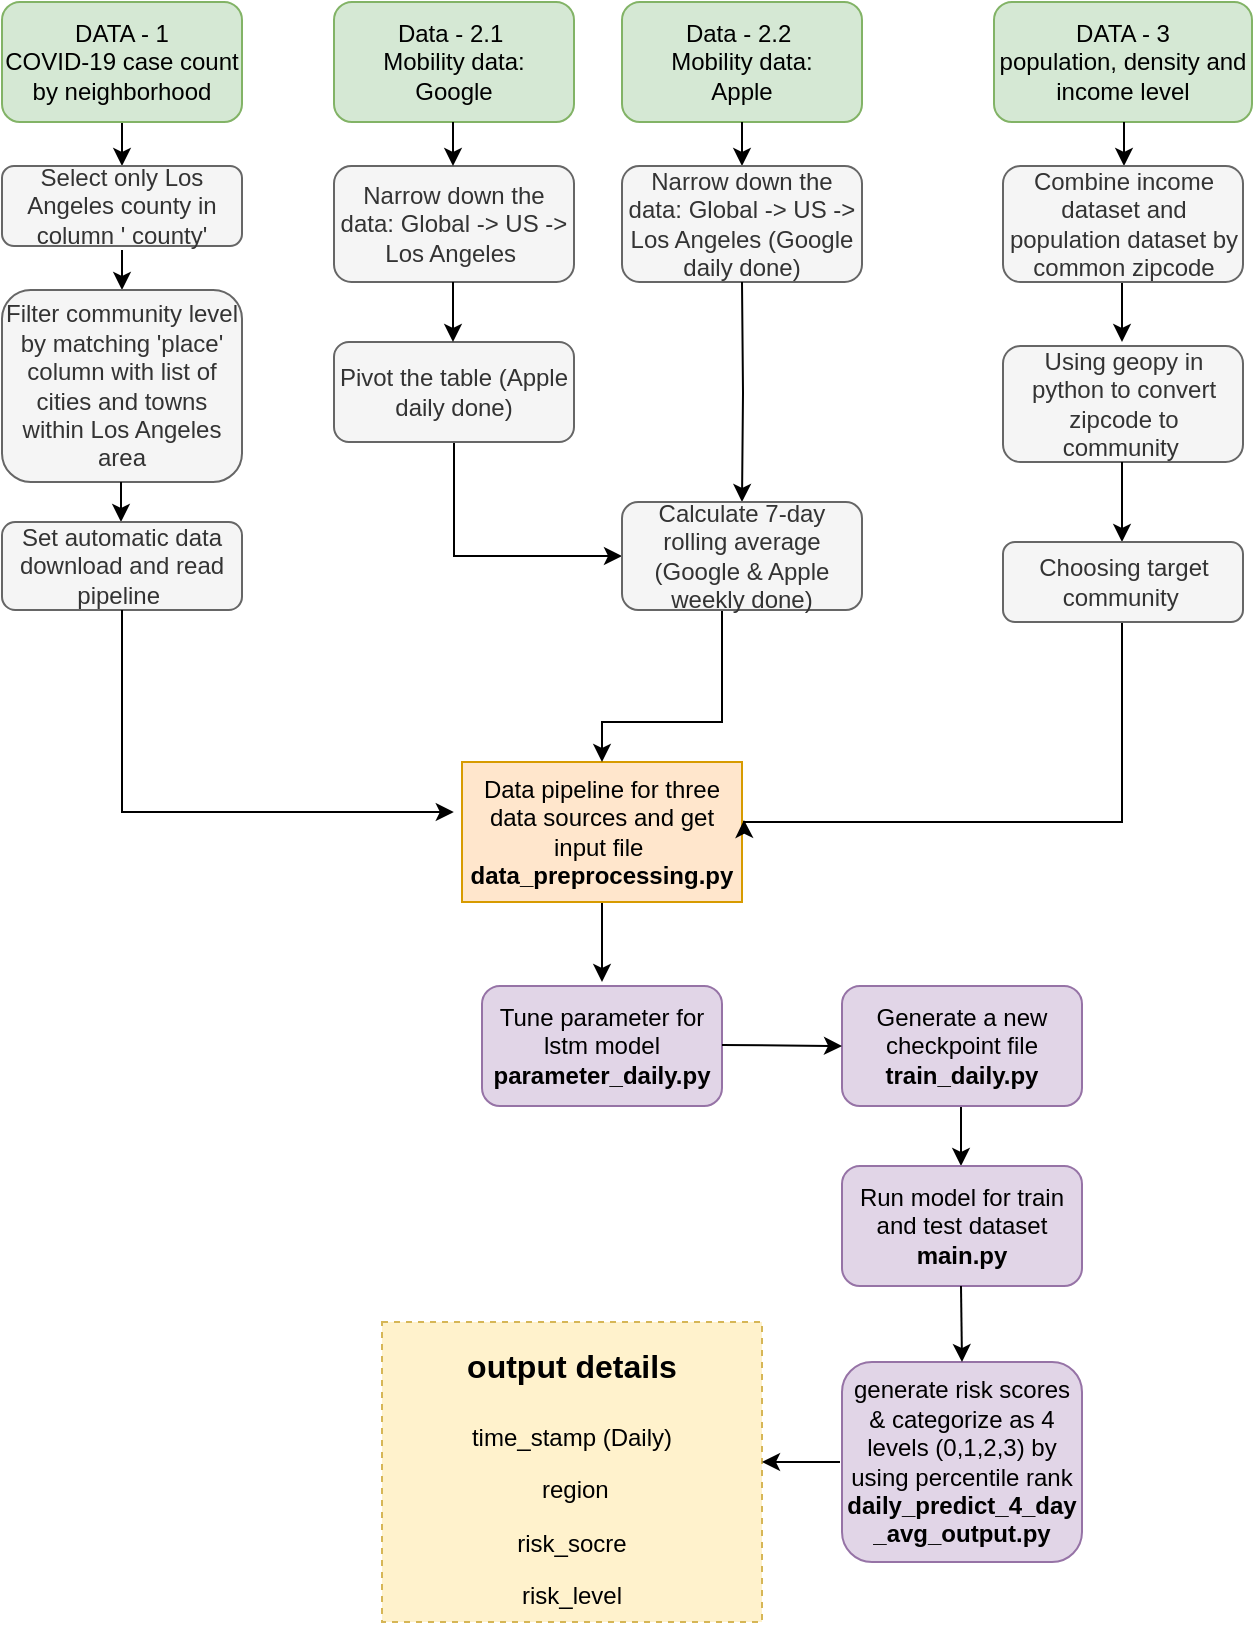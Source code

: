 <mxfile version="13.6.2" type="github">
  <diagram id="n8BWnJe9wmHFYGAis24Z" name="Page-1">
    <mxGraphModel dx="872" dy="428" grid="1" gridSize="10" guides="1" tooltips="1" connect="1" arrows="1" fold="1" page="1" pageScale="1" pageWidth="827" pageHeight="1169" math="0" shadow="0">
      <root>
        <mxCell id="0" />
        <mxCell id="1" parent="0" />
        <mxCell id="cCQW8uKocdd_1a3b0VfQ-2" value="Data - 2.2&amp;nbsp;&lt;br&gt;Mobility data: &lt;br&gt;Apple" style="rounded=1;whiteSpace=wrap;html=1;fillColor=#d5e8d4;strokeColor=#82b366;" parent="1" vertex="1">
          <mxGeometry x="360" y="30" width="120" height="60" as="geometry" />
        </mxCell>
        <mxCell id="cCQW8uKocdd_1a3b0VfQ-3" value="" style="edgeStyle=orthogonalEdgeStyle;rounded=0;orthogonalLoop=1;jettySize=auto;html=1;" parent="1" edge="1">
          <mxGeometry relative="1" as="geometry">
            <mxPoint x="110" y="72" as="sourcePoint" />
            <mxPoint x="110" y="112" as="targetPoint" />
            <Array as="points">
              <mxPoint x="110" y="112" />
              <mxPoint x="110" y="112" />
            </Array>
          </mxGeometry>
        </mxCell>
        <mxCell id="cCQW8uKocdd_1a3b0VfQ-4" value="DATA - 1&lt;br&gt;COVID-19 case count by neighborhood" style="rounded=1;whiteSpace=wrap;html=1;fillColor=#d5e8d4;strokeColor=#82b366;" parent="1" vertex="1">
          <mxGeometry x="50" y="30" width="120" height="60" as="geometry" />
        </mxCell>
        <mxCell id="cCQW8uKocdd_1a3b0VfQ-6" value="DATA - 3&lt;br&gt;population, density and income level" style="rounded=1;whiteSpace=wrap;html=1;fillColor=#d5e8d4;strokeColor=#82b366;" parent="1" vertex="1">
          <mxGeometry x="546" y="30" width="129" height="60" as="geometry" />
        </mxCell>
        <mxCell id="cCQW8uKocdd_1a3b0VfQ-11" value="" style="edgeStyle=orthogonalEdgeStyle;rounded=0;orthogonalLoop=1;jettySize=auto;html=1;" parent="1" source="cCQW8uKocdd_1a3b0VfQ-12" edge="1">
          <mxGeometry relative="1" as="geometry">
            <mxPoint x="350" y="520" as="targetPoint" />
            <Array as="points">
              <mxPoint x="350" y="510" />
              <mxPoint x="350" y="510" />
            </Array>
          </mxGeometry>
        </mxCell>
        <mxCell id="cCQW8uKocdd_1a3b0VfQ-12" value="Data pipeline for three data sources and get input file&amp;nbsp;&lt;br&gt;&lt;b&gt;data_preprocessing.py&lt;/b&gt;" style="rounded=0;whiteSpace=wrap;html=1;fillColor=#ffe6cc;strokeColor=#d79b00;" parent="1" vertex="1">
          <mxGeometry x="280" y="410" width="140" height="70" as="geometry" />
        </mxCell>
        <mxCell id="1IQ4xqfNWhl-1mDxlvzx-5" value="" style="edgeStyle=orthogonalEdgeStyle;rounded=0;orthogonalLoop=1;jettySize=auto;html=1;" parent="1" edge="1">
          <mxGeometry relative="1" as="geometry">
            <mxPoint x="610" y="170" as="sourcePoint" />
            <mxPoint x="610" y="200" as="targetPoint" />
          </mxGeometry>
        </mxCell>
        <mxCell id="1IQ4xqfNWhl-1mDxlvzx-6" value="" style="edgeStyle=orthogonalEdgeStyle;rounded=0;orthogonalLoop=1;jettySize=auto;html=1;entryX=1.007;entryY=0.414;entryDx=0;entryDy=0;entryPerimeter=0;" parent="1" edge="1" target="cCQW8uKocdd_1a3b0VfQ-12">
          <mxGeometry relative="1" as="geometry">
            <mxPoint x="610" y="310" as="sourcePoint" />
            <mxPoint x="430" y="440" as="targetPoint" />
            <Array as="points">
              <mxPoint x="610" y="440" />
            </Array>
          </mxGeometry>
        </mxCell>
        <mxCell id="cnYKGENYZsOeAPs4FQzv-7" value="Select only Los Angeles county in column &#39; county&#39;" style="rounded=1;whiteSpace=wrap;html=1;align=center;fillColor=#f5f5f5;strokeColor=#666666;fontColor=#333333;" parent="1" vertex="1">
          <mxGeometry x="50" y="112" width="120" height="40" as="geometry" />
        </mxCell>
        <mxCell id="cnYKGENYZsOeAPs4FQzv-15" value="" style="edgeStyle=orthogonalEdgeStyle;rounded=0;orthogonalLoop=1;jettySize=auto;html=1;" parent="1" edge="1">
          <mxGeometry relative="1" as="geometry">
            <mxPoint x="110" y="154" as="sourcePoint" />
            <mxPoint x="110" y="174" as="targetPoint" />
            <Array as="points">
              <mxPoint x="110" y="174" />
              <mxPoint x="110" y="174" />
            </Array>
          </mxGeometry>
        </mxCell>
        <mxCell id="cnYKGENYZsOeAPs4FQzv-16" value="Filter community level by matching &#39;place&#39; column with list of cities and towns within Los Angeles area" style="rounded=1;whiteSpace=wrap;html=1;align=center;fillColor=#f5f5f5;strokeColor=#666666;fontColor=#333333;" parent="1" vertex="1">
          <mxGeometry x="50" y="174" width="120" height="96" as="geometry" />
        </mxCell>
        <mxCell id="cnYKGENYZsOeAPs4FQzv-20" value="" style="edgeStyle=orthogonalEdgeStyle;rounded=0;orthogonalLoop=1;jettySize=auto;html=1;" parent="1" edge="1">
          <mxGeometry relative="1" as="geometry">
            <mxPoint x="109.5" y="270" as="sourcePoint" />
            <mxPoint x="109.5" y="290" as="targetPoint" />
            <Array as="points">
              <mxPoint x="109.5" y="290" />
              <mxPoint x="109.5" y="290" />
            </Array>
          </mxGeometry>
        </mxCell>
        <mxCell id="cnYKGENYZsOeAPs4FQzv-21" value="Set automatic data download and read pipeline&amp;nbsp;" style="rounded=1;whiteSpace=wrap;html=1;align=center;fillColor=#f5f5f5;strokeColor=#666666;fontColor=#333333;" parent="1" vertex="1">
          <mxGeometry x="50" y="290" width="120" height="44" as="geometry" />
        </mxCell>
        <mxCell id="cnYKGENYZsOeAPs4FQzv-27" value="" style="edgeStyle=orthogonalEdgeStyle;rounded=0;orthogonalLoop=1;jettySize=auto;html=1;" parent="1" edge="1">
          <mxGeometry relative="1" as="geometry">
            <mxPoint x="420" y="90" as="sourcePoint" />
            <mxPoint x="420" y="112" as="targetPoint" />
            <Array as="points">
              <mxPoint x="420" y="112" />
              <mxPoint x="420" y="112" />
            </Array>
          </mxGeometry>
        </mxCell>
        <mxCell id="cnYKGENYZsOeAPs4FQzv-28" value="Narrow down the data: Global -&amp;gt; US -&amp;gt; Los Angeles (Google daily done)" style="rounded=1;whiteSpace=wrap;html=1;align=center;fillColor=#f5f5f5;strokeColor=#666666;fontColor=#333333;" parent="1" vertex="1">
          <mxGeometry x="360" y="112" width="120" height="58" as="geometry" />
        </mxCell>
        <mxCell id="cnYKGENYZsOeAPs4FQzv-29" value="" style="edgeStyle=orthogonalEdgeStyle;rounded=0;orthogonalLoop=1;jettySize=auto;html=1;entryX=0.5;entryY=0;entryDx=0;entryDy=0;" parent="1" target="cnYKGENYZsOeAPs4FQzv-32" edge="1">
          <mxGeometry relative="1" as="geometry">
            <mxPoint x="420" y="170" as="sourcePoint" />
            <mxPoint x="420" y="200" as="targetPoint" />
            <Array as="points" />
          </mxGeometry>
        </mxCell>
        <mxCell id="6SXxk8cz07H6yEZXP1Uz-6" style="edgeStyle=orthogonalEdgeStyle;rounded=0;orthogonalLoop=1;jettySize=auto;html=1;exitX=0.5;exitY=1;exitDx=0;exitDy=0;entryX=0;entryY=0.5;entryDx=0;entryDy=0;" parent="1" source="cnYKGENYZsOeAPs4FQzv-30" target="cnYKGENYZsOeAPs4FQzv-32" edge="1">
          <mxGeometry relative="1" as="geometry" />
        </mxCell>
        <mxCell id="cnYKGENYZsOeAPs4FQzv-30" value="Pivot the table (Apple daily done)" style="rounded=1;whiteSpace=wrap;html=1;align=center;fillColor=#f5f5f5;strokeColor=#666666;fontColor=#333333;" parent="1" vertex="1">
          <mxGeometry x="216" y="200" width="120" height="50" as="geometry" />
        </mxCell>
        <mxCell id="6SXxk8cz07H6yEZXP1Uz-8" style="edgeStyle=orthogonalEdgeStyle;rounded=0;orthogonalLoop=1;jettySize=auto;html=1;exitX=0.5;exitY=1;exitDx=0;exitDy=0;entryX=0.5;entryY=0;entryDx=0;entryDy=0;" parent="1" source="cnYKGENYZsOeAPs4FQzv-32" target="cCQW8uKocdd_1a3b0VfQ-12" edge="1">
          <mxGeometry relative="1" as="geometry">
            <Array as="points">
              <mxPoint x="410" y="334" />
              <mxPoint x="410" y="390" />
              <mxPoint x="350" y="390" />
            </Array>
          </mxGeometry>
        </mxCell>
        <mxCell id="cnYKGENYZsOeAPs4FQzv-32" value="Calculate 7-day rolling average (Google &amp;amp; Apple weekly done)" style="rounded=1;whiteSpace=wrap;html=1;align=center;fillColor=#f5f5f5;strokeColor=#666666;fontColor=#333333;" parent="1" vertex="1">
          <mxGeometry x="360" y="280" width="120" height="54" as="geometry" />
        </mxCell>
        <mxCell id="cnYKGENYZsOeAPs4FQzv-33" value="" style="edgeStyle=orthogonalEdgeStyle;rounded=0;orthogonalLoop=1;jettySize=auto;html=1;" parent="1" edge="1">
          <mxGeometry relative="1" as="geometry">
            <mxPoint x="611" y="90" as="sourcePoint" />
            <mxPoint x="610.5" y="112" as="targetPoint" />
            <Array as="points">
              <mxPoint x="610.5" y="112" />
              <mxPoint x="610.5" y="112" />
            </Array>
          </mxGeometry>
        </mxCell>
        <mxCell id="cnYKGENYZsOeAPs4FQzv-34" value="Combine income dataset and population dataset by common zipcode" style="rounded=1;whiteSpace=wrap;html=1;align=center;fillColor=#f5f5f5;strokeColor=#666666;fontColor=#333333;" parent="1" vertex="1">
          <mxGeometry x="550.5" y="112" width="120" height="58" as="geometry" />
        </mxCell>
        <mxCell id="cnYKGENYZsOeAPs4FQzv-36" value="Using geopy in python to convert zipcode to community&amp;nbsp;" style="rounded=1;whiteSpace=wrap;html=1;align=center;fillColor=#f5f5f5;strokeColor=#666666;fontColor=#333333;" parent="1" vertex="1">
          <mxGeometry x="550.5" y="202" width="120" height="58" as="geometry" />
        </mxCell>
        <mxCell id="cnYKGENYZsOeAPs4FQzv-37" value="" style="edgeStyle=orthogonalEdgeStyle;rounded=0;orthogonalLoop=1;jettySize=auto;html=1;" parent="1" edge="1">
          <mxGeometry relative="1" as="geometry">
            <mxPoint x="610" y="260" as="sourcePoint" />
            <mxPoint x="610" y="300" as="targetPoint" />
            <Array as="points">
              <mxPoint x="610" y="300" />
              <mxPoint x="610" y="300" />
            </Array>
          </mxGeometry>
        </mxCell>
        <mxCell id="cnYKGENYZsOeAPs4FQzv-38" value="Choosing target community&amp;nbsp;" style="rounded=1;whiteSpace=wrap;html=1;align=center;fillColor=#f5f5f5;strokeColor=#666666;fontColor=#333333;" parent="1" vertex="1">
          <mxGeometry x="550.5" y="300" width="120" height="40" as="geometry" />
        </mxCell>
        <mxCell id="cnYKGENYZsOeAPs4FQzv-40" value="" style="endArrow=classic;html=1;edgeStyle=orthogonalEdgeStyle;exitX=0.5;exitY=1;exitDx=0;exitDy=0;rounded=0;entryX=-0.029;entryY=0.371;entryDx=0;entryDy=0;entryPerimeter=0;" parent="1" source="cnYKGENYZsOeAPs4FQzv-21" target="cCQW8uKocdd_1a3b0VfQ-12" edge="1">
          <mxGeometry width="50" height="50" relative="1" as="geometry">
            <mxPoint x="230" y="490" as="sourcePoint" />
            <mxPoint x="220" y="435" as="targetPoint" />
            <Array as="points">
              <mxPoint x="110" y="435" />
            </Array>
          </mxGeometry>
        </mxCell>
        <mxCell id="cCQW8uKocdd_1a3b0VfQ-25" value="" style="endArrow=classic;html=1;entryX=0.5;entryY=0;entryDx=0;entryDy=0;" parent="1" edge="1">
          <mxGeometry width="50" height="50" relative="1" as="geometry">
            <mxPoint x="529.5" y="582" as="sourcePoint" />
            <mxPoint x="529.5" y="612" as="targetPoint" />
          </mxGeometry>
        </mxCell>
        <mxCell id="cCQW8uKocdd_1a3b0VfQ-27" value="&lt;h1&gt;&lt;font style=&quot;font-size: 16px&quot;&gt;output details&lt;/font&gt;&lt;/h1&gt;&lt;p&gt;time_stamp (Daily)&lt;/p&gt;&lt;p&gt;&lt;span&gt;&amp;nbsp;region&lt;/span&gt;&lt;/p&gt;&lt;p&gt;&lt;span&gt;risk_socre&lt;/span&gt;&lt;/p&gt;&lt;p&gt;&lt;span&gt;risk_level&lt;/span&gt;&lt;/p&gt;&lt;div&gt;&lt;br&gt;&lt;/div&gt;" style="text;html=1;spacing=5;spacingTop=-20;whiteSpace=wrap;overflow=hidden;rounded=0;fillColor=#fff2cc;strokeColor=#d6b656;dashed=1;align=center;" parent="1" vertex="1">
          <mxGeometry x="240" y="690" width="190" height="150" as="geometry" />
        </mxCell>
        <mxCell id="cnYKGENYZsOeAPs4FQzv-42" value="Tune parameter for lstm model&lt;br&gt;&lt;b&gt;parameter_daily.py&lt;/b&gt;" style="rounded=1;whiteSpace=wrap;html=1;fillColor=#e1d5e7;strokeColor=#9673a6;" parent="1" vertex="1">
          <mxGeometry x="290" y="522" width="120" height="60" as="geometry" />
        </mxCell>
        <mxCell id="cnYKGENYZsOeAPs4FQzv-44" value="Generate a new checkpoint file&lt;br&gt;&lt;b&gt;train_daily.py&lt;/b&gt;" style="rounded=1;whiteSpace=wrap;html=1;fillColor=#e1d5e7;strokeColor=#9673a6;" parent="1" vertex="1">
          <mxGeometry x="470" y="522" width="120" height="60" as="geometry" />
        </mxCell>
        <mxCell id="cnYKGENYZsOeAPs4FQzv-45" value="&lt;span style=&quot;color: rgb(0 , 0 , 0) ; font-family: &amp;#34;helvetica&amp;#34; ; font-size: 12px ; font-style: normal ; letter-spacing: normal ; text-align: center ; text-indent: 0px ; text-transform: none ; word-spacing: 0px ; display: inline ; float: none&quot;&gt;generate risk scores &amp;amp; categorize as 4 levels (0,1,2,3) by using percentile rank&lt;br&gt;&lt;b&gt;daily_predict_4_day&lt;br&gt;_avg_output.py&lt;/b&gt;&lt;br&gt;&lt;/span&gt;" style="rounded=1;whiteSpace=wrap;html=1;fillColor=#e1d5e7;strokeColor=#9673a6;" parent="1" vertex="1">
          <mxGeometry x="470" y="710" width="120" height="100" as="geometry" />
        </mxCell>
        <mxCell id="6SXxk8cz07H6yEZXP1Uz-1" value="Data - 2.1&amp;nbsp;&lt;br&gt;Mobility data: &lt;br&gt;Google" style="rounded=1;whiteSpace=wrap;html=1;fillColor=#d5e8d4;strokeColor=#82b366;" parent="1" vertex="1">
          <mxGeometry x="216" y="30" width="120" height="60" as="geometry" />
        </mxCell>
        <mxCell id="6SXxk8cz07H6yEZXP1Uz-2" value="Narrow down the data: Global -&amp;gt; US -&amp;gt; Los Angeles&amp;nbsp;" style="rounded=1;whiteSpace=wrap;html=1;align=center;fillColor=#f5f5f5;strokeColor=#666666;fontColor=#333333;" parent="1" vertex="1">
          <mxGeometry x="216" y="112" width="120" height="58" as="geometry" />
        </mxCell>
        <mxCell id="6SXxk8cz07H6yEZXP1Uz-3" value="" style="edgeStyle=orthogonalEdgeStyle;rounded=0;orthogonalLoop=1;jettySize=auto;html=1;" parent="1" edge="1">
          <mxGeometry relative="1" as="geometry">
            <mxPoint x="275.5" y="90" as="sourcePoint" />
            <mxPoint x="275.5" y="112" as="targetPoint" />
            <Array as="points">
              <mxPoint x="275.5" y="112" />
              <mxPoint x="275.5" y="112" />
            </Array>
          </mxGeometry>
        </mxCell>
        <mxCell id="6SXxk8cz07H6yEZXP1Uz-5" value="" style="edgeStyle=orthogonalEdgeStyle;rounded=0;orthogonalLoop=1;jettySize=auto;html=1;" parent="1" edge="1">
          <mxGeometry relative="1" as="geometry">
            <mxPoint x="275.5" y="170" as="sourcePoint" />
            <mxPoint x="275.5" y="200" as="targetPoint" />
            <Array as="points">
              <mxPoint x="275.5" y="200" />
              <mxPoint x="275.5" y="200" />
            </Array>
          </mxGeometry>
        </mxCell>
        <mxCell id="BxA966MDy9rOyqfx5sMN-2" value="" style="endArrow=classic;html=1;" edge="1" parent="1">
          <mxGeometry width="50" height="50" relative="1" as="geometry">
            <mxPoint x="410" y="551.5" as="sourcePoint" />
            <mxPoint x="470" y="552" as="targetPoint" />
          </mxGeometry>
        </mxCell>
        <mxCell id="BxA966MDy9rOyqfx5sMN-3" value="Run model for train and test dataset&lt;br&gt;&lt;b&gt;main.py&lt;/b&gt;" style="rounded=1;whiteSpace=wrap;html=1;fillColor=#e1d5e7;strokeColor=#9673a6;" vertex="1" parent="1">
          <mxGeometry x="470" y="612" width="120" height="60" as="geometry" />
        </mxCell>
        <mxCell id="BxA966MDy9rOyqfx5sMN-4" value="" style="endArrow=classic;html=1;entryX=0.5;entryY=0;entryDx=0;entryDy=0;" edge="1" parent="1" target="cnYKGENYZsOeAPs4FQzv-45">
          <mxGeometry width="50" height="50" relative="1" as="geometry">
            <mxPoint x="529.5" y="672" as="sourcePoint" />
            <mxPoint x="529.5" y="702" as="targetPoint" />
          </mxGeometry>
        </mxCell>
        <mxCell id="BxA966MDy9rOyqfx5sMN-5" value="" style="endArrow=classic;html=1;" edge="1" parent="1">
          <mxGeometry width="50" height="50" relative="1" as="geometry">
            <mxPoint x="469" y="760" as="sourcePoint" />
            <mxPoint x="430" y="760" as="targetPoint" />
          </mxGeometry>
        </mxCell>
      </root>
    </mxGraphModel>
  </diagram>
</mxfile>
